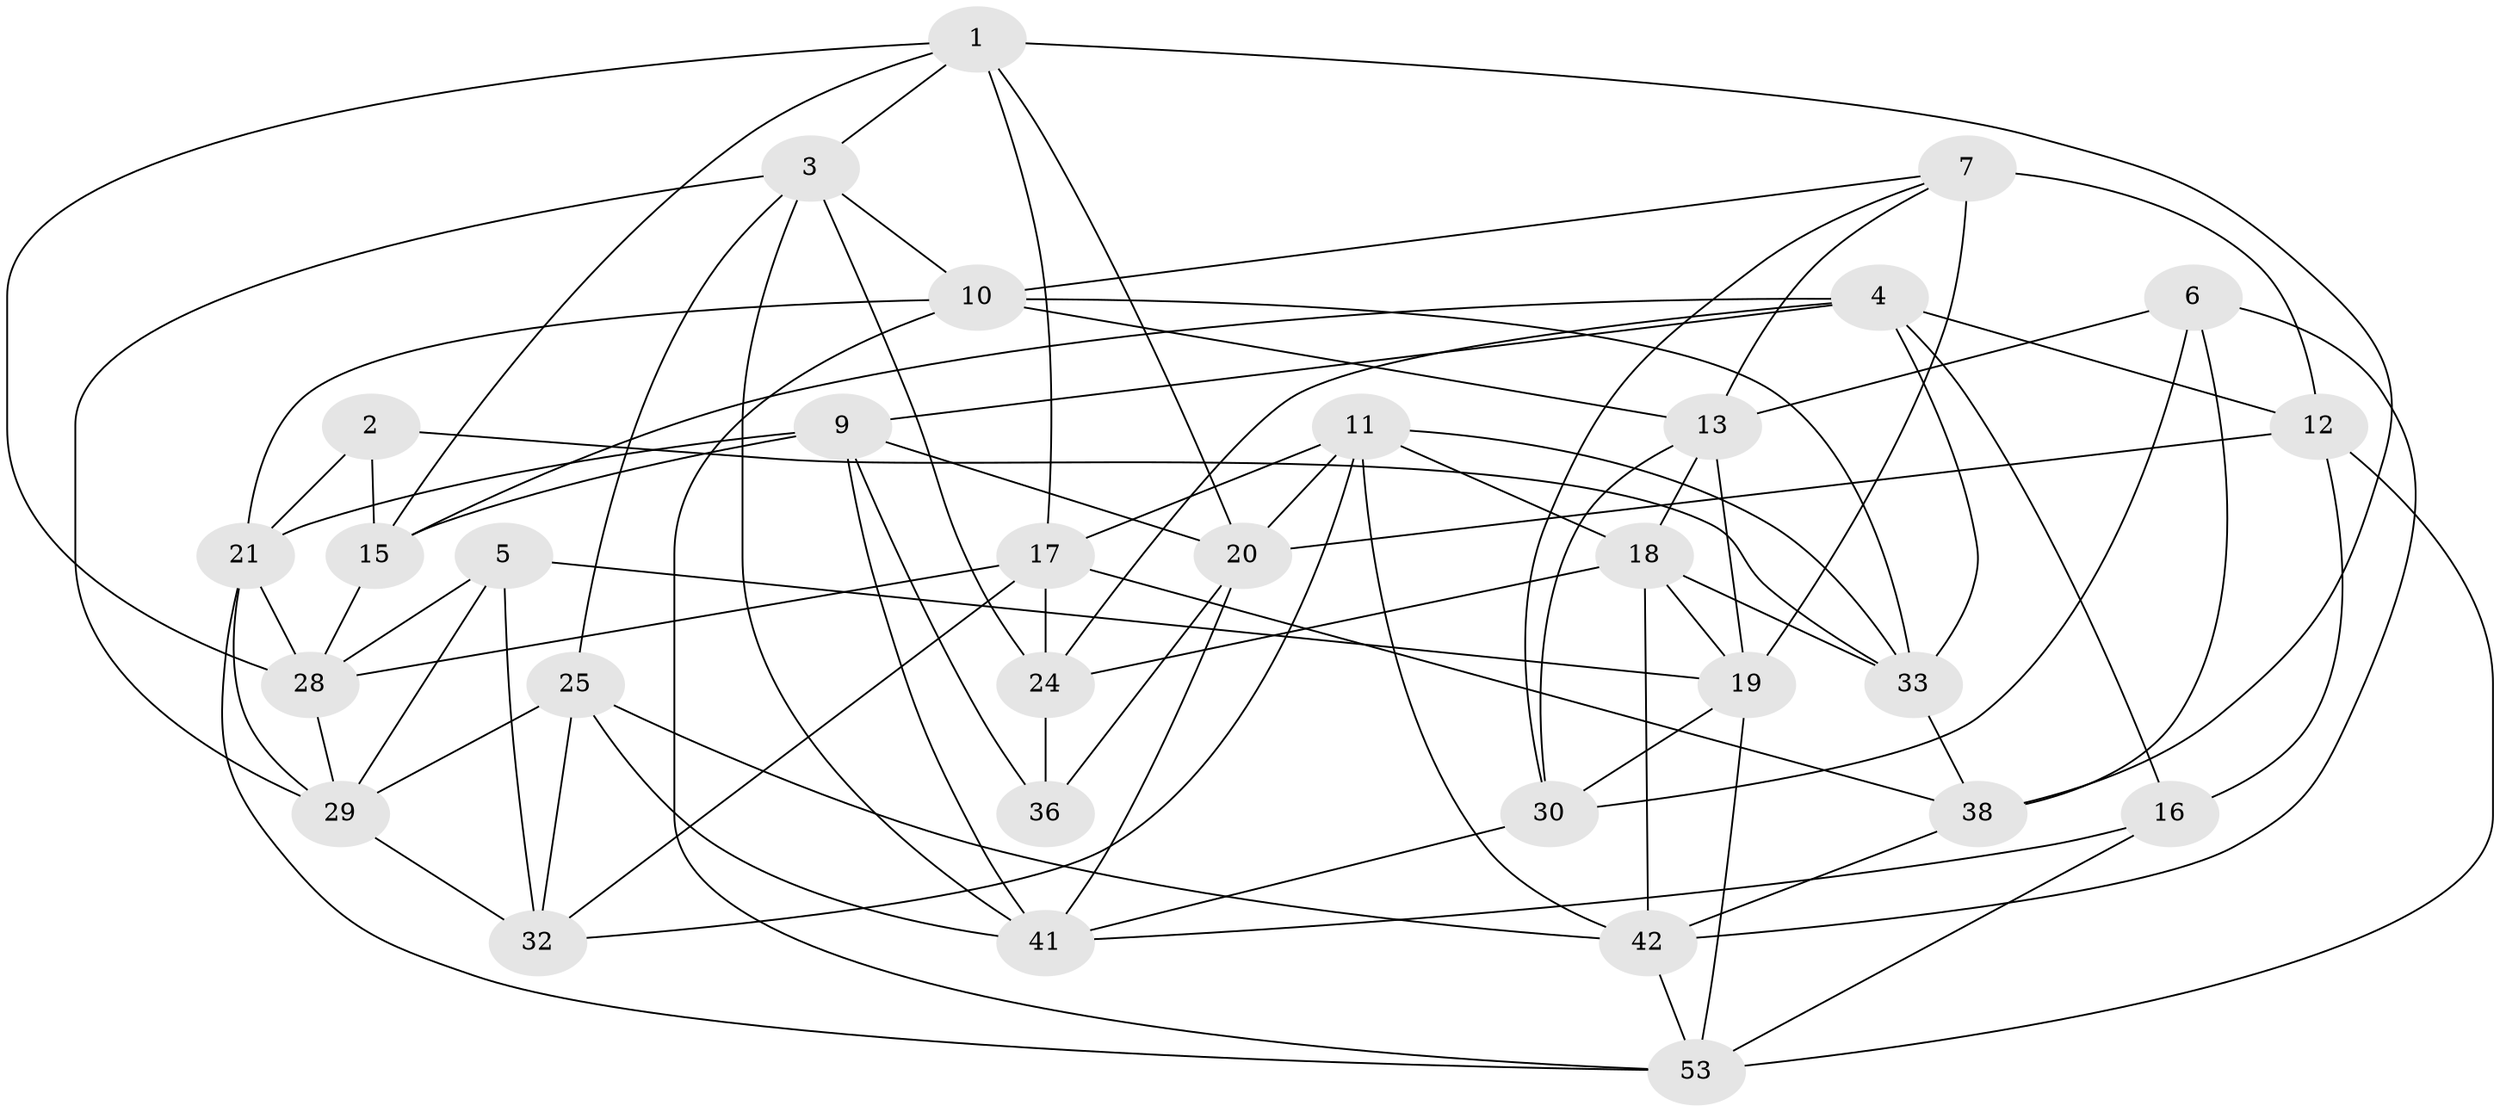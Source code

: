 // original degree distribution, {4: 1.0}
// Generated by graph-tools (version 1.1) at 2025/42/03/06/25 10:42:18]
// undirected, 31 vertices, 83 edges
graph export_dot {
graph [start="1"]
  node [color=gray90,style=filled];
  1 [super="+14"];
  2;
  3 [super="+23"];
  4 [super="+8"];
  5;
  6 [super="+40"];
  7 [super="+43"];
  9 [super="+27"];
  10 [super="+47"];
  11 [super="+34"];
  12 [super="+35"];
  13 [super="+22"];
  15 [super="+49"];
  16;
  17 [super="+57"];
  18 [super="+58"];
  19 [super="+31"];
  20 [super="+26"];
  21 [super="+51"];
  24 [super="+39"];
  25 [super="+45"];
  28 [super="+54"];
  29 [super="+56"];
  30 [super="+52"];
  32 [super="+44"];
  33 [super="+37"];
  36;
  38 [super="+46"];
  41 [super="+50"];
  42 [super="+48"];
  53 [super="+55"];
  1 -- 28;
  1 -- 17;
  1 -- 38;
  1 -- 3;
  1 -- 20;
  1 -- 15;
  2 -- 15 [weight=2];
  2 -- 33;
  2 -- 21;
  3 -- 10;
  3 -- 25;
  3 -- 41;
  3 -- 29;
  3 -- 24;
  4 -- 24;
  4 -- 16;
  4 -- 12;
  4 -- 33;
  4 -- 9;
  4 -- 15;
  5 -- 28;
  5 -- 19;
  5 -- 29;
  5 -- 32;
  6 -- 38 [weight=2];
  6 -- 30 [weight=2];
  6 -- 13;
  6 -- 42;
  7 -- 12 [weight=2];
  7 -- 30;
  7 -- 13;
  7 -- 10;
  7 -- 19;
  9 -- 21;
  9 -- 36;
  9 -- 20;
  9 -- 15;
  9 -- 41;
  10 -- 33;
  10 -- 21;
  10 -- 13;
  10 -- 53;
  11 -- 18;
  11 -- 32;
  11 -- 20;
  11 -- 17;
  11 -- 42;
  11 -- 33;
  12 -- 20;
  12 -- 16;
  12 -- 53;
  13 -- 19;
  13 -- 18;
  13 -- 30;
  15 -- 28;
  16 -- 53;
  16 -- 41;
  17 -- 24;
  17 -- 38;
  17 -- 28;
  17 -- 32;
  18 -- 42;
  18 -- 19;
  18 -- 33;
  18 -- 24;
  19 -- 30;
  19 -- 53;
  20 -- 36;
  20 -- 41;
  21 -- 53;
  21 -- 29;
  21 -- 28;
  24 -- 36 [weight=2];
  25 -- 29;
  25 -- 32 [weight=2];
  25 -- 42;
  25 -- 41;
  28 -- 29;
  29 -- 32;
  30 -- 41;
  33 -- 38;
  38 -- 42;
  42 -- 53;
}
